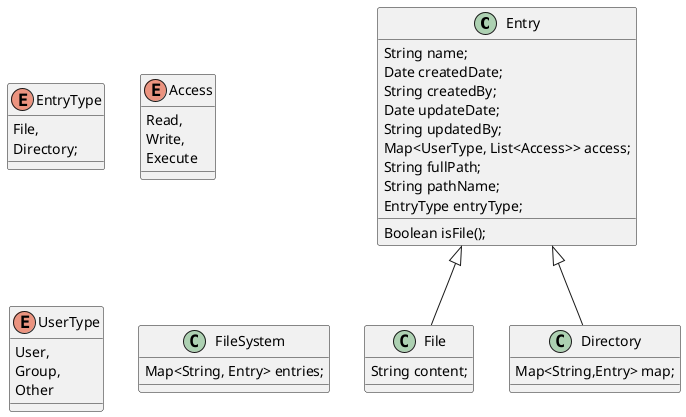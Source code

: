 @startuml
class Entry{
    String name;
    Date createdDate;
    String createdBy;
    Date updateDate;
    String updatedBy;
    Map<UserType, List<Access>> access;
    String fullPath;
    String pathName;
    EntryType entryType;
    Boolean isFile();
}

class File extends Entry{
    String content;
}

class Directory extends Entry{
    Map<String,Entry> map;
}

enum EntryType{
    File,
    Directory;
}

enum Access{
    Read,
    Write,
    Execute
}

enum UserType{
    User,
    Group,
    Other
}

/'Singleton'/
class FileSystem{
    Map<String, Entry> entries;
}
@enduml
